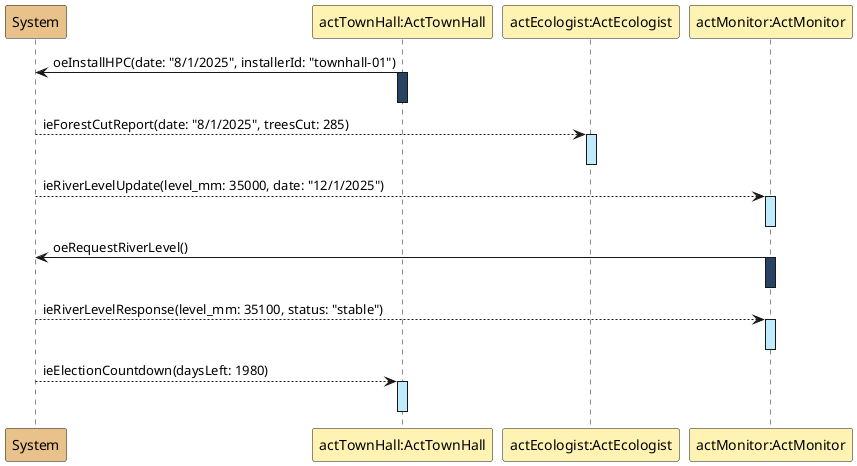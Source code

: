 @startuml
participant System as system #E8C28A
participant "actTownHall:ActTownHall" as actTownHall #FFF3B3
participant "actEcologist:ActEcologist" as actEcologist #FFF3B3
participant "actMonitor:ActMonitor" as actMonitor #FFF3B3

actTownHall -> system : oeInstallHPC(date: "8/1/2025", installerId: "townhall-01")
activate actTownHall #274364
deactivate actTownHall

system --> actEcologist : ieForestCutReport(date: "8/1/2025", treesCut: 285)
activate actEcologist #C0EBFD
deactivate actEcologist

system --> actMonitor : ieRiverLevelUpdate(level_mm: 35000, date: "12/1/2025")
activate actMonitor #C0EBFD
deactivate actMonitor

actMonitor -> system : oeRequestRiverLevel()
activate actMonitor #274364
deactivate actMonitor

system --> actMonitor : ieRiverLevelResponse(level_mm: 35100, status: "stable")
activate actMonitor #C0EBFD
deactivate actMonitor

system --> actTownHall : ieElectionCountdown(daysLeft: 1980)
activate actTownHall #C0EBFD
deactivate actTownHall
@enduml